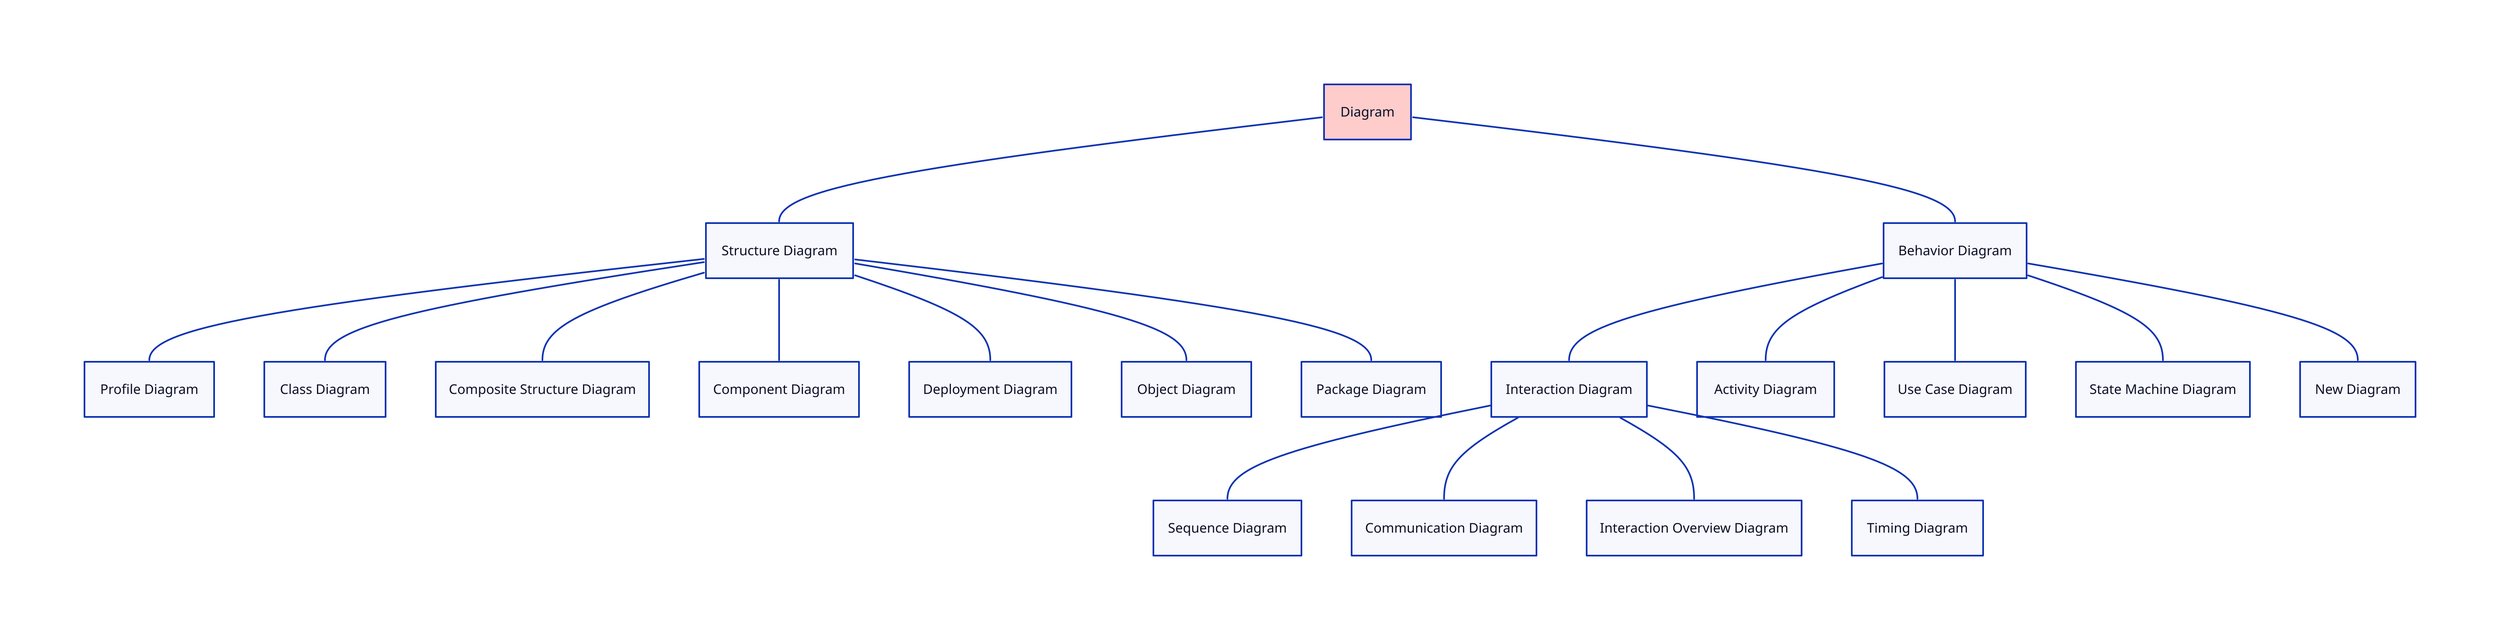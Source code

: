 # uncomment next line to make the diagram even more beautiful
# direction: right

# level 1
Diagram {
  style.fill: "#ffcccc"
}

Diagram -- structure
Diagram -- behavior

# level 2
structure: Structure Diagram
behavior: Behavior Diagram

structure -- Profile Diagram
structure -- Class Diagram
structure -- Composite Structure Diagram
structure -- Component Diagram
structure -- Deployment Diagram
structure -- Object Diagram
structure -- Package Diagram

interaction: Interaction Diagram

behavior -- Activity Diagram
behavior -- interaction
behavior -- Use Case Diagram
behavior -- State Machine Diagram
behavior -- New Diagram

interaction -- Sequence Diagram
interaction -- Communication Diagram
interaction -- Interaction Overview Diagram
interaction -- Timing Diagram
